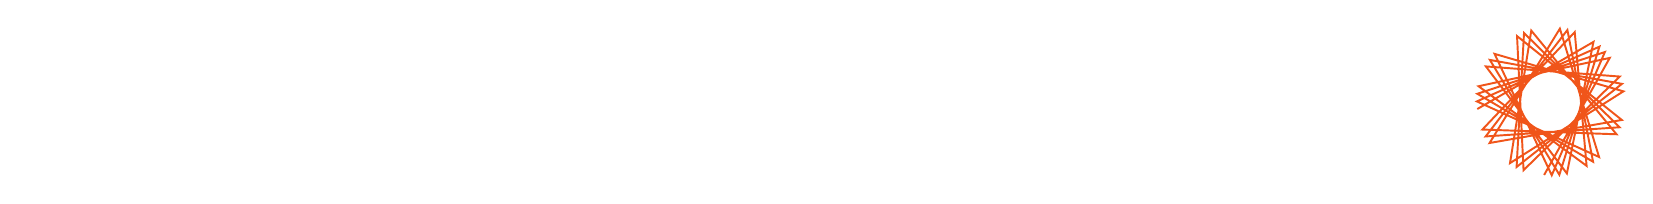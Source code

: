 % auteur du logo : ??
% version tikz : Kroum Tzanev
% date : 23 janvier 2015
\usetikzlibrary{svg.path}

\definecolor{cempiorange}{rgb}{.94024,.33329,.10203} % #F0551A = (240,85,26)
\definecolor{cempiorangebis}{rgb}{0.851,0.369,0} % #D95E00 = (217,94,0)

\begin{tikzpicture}
  % =========== LOGO ===========
  \begin{scope}[scale=.935,rotate=-95,line width=.7pt,cempiorange]
    \draw (0:1) foreach \i in {1,...,35} {--(\i*131.45:1)};
  \end{scope}
\end{tikzpicture}
